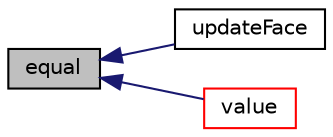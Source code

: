 digraph "equal"
{
  bgcolor="transparent";
  edge [fontname="Helvetica",fontsize="10",labelfontname="Helvetica",labelfontsize="10"];
  node [fontname="Helvetica",fontsize="10",shape=record];
  rankdir="LR";
  Node138 [label="equal",height=0.2,width=0.4,color="black", fillcolor="grey75", style="filled", fontcolor="black"];
  Node138 -> Node139 [dir="back",color="midnightblue",fontsize="10",style="solid",fontname="Helvetica"];
  Node139 [label="updateFace",height=0.2,width=0.4,color="black",URL="$a23333.html#ae870695eacb11f57b9d3bb60a9ac4f96",tooltip="Influence of different value on same face. "];
  Node138 -> Node140 [dir="back",color="midnightblue",fontsize="10",style="solid",fontname="Helvetica"];
  Node140 [label="value",height=0.2,width=0.4,color="red",URL="$a23333.html#a6aa9f99925da07d8bb874f46b238148f",tooltip="Return value. "];
}
